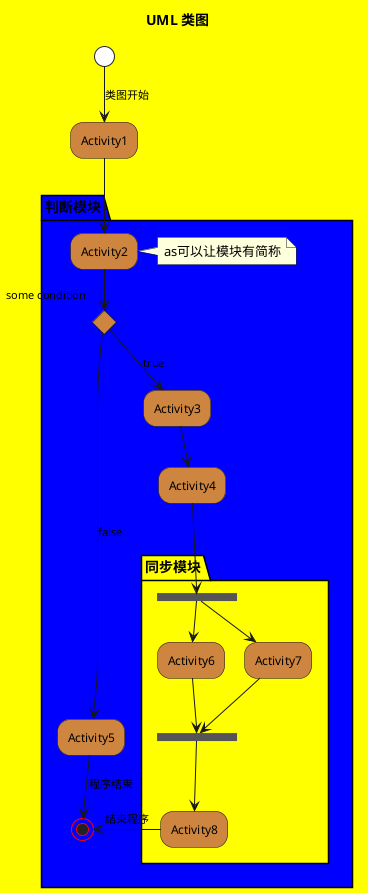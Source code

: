 @startuml
title UML 类图
skinparam backgroundColor #yellow
skinparam activityStartColor #white
skinparam activityEndColor #red
skinparam activityBackgroundColor #Peru

(*) -->[类图开始] "Activity1"
partition 判断模块 #blue
 --> "Activity2" as 2
note right:as可以让模块有简称
if "some condition" then
    -->[true] "Activity3"
    --> "Activity4"
    partition 同步模块 #yellow
    --> ===B1===
    ===B1=== --> "Activity6"
    --> ===B2===
    ===B1=== --> "Activity7"
    --> ===B2===
    --> "Activity8"
    end partition
    -right->[结束程序](*)
else
    ->[false] "Activity5"
    -->[程序结束](*)
endif
end partition
@enduml